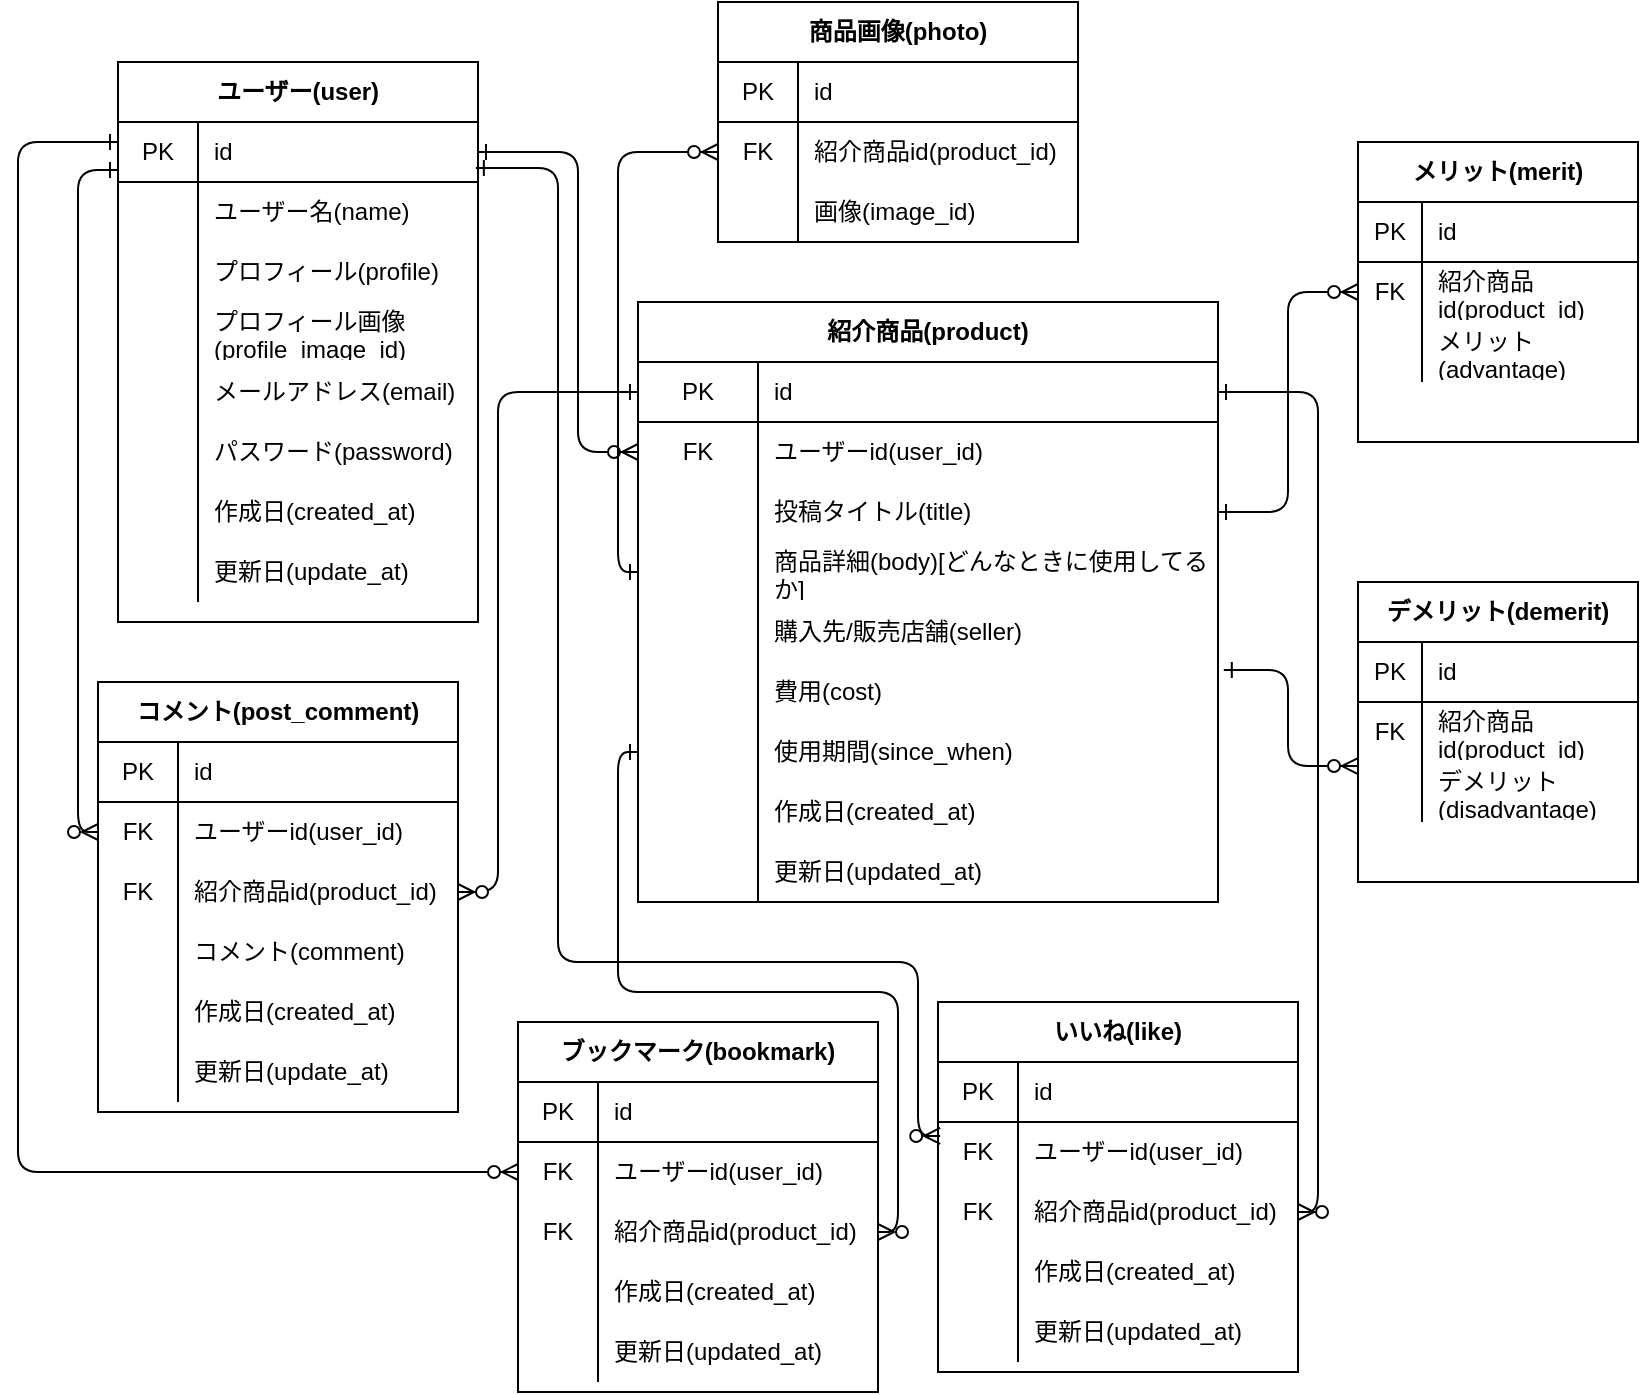 <mxfile version="14.4.7" type="github">
  <diagram id="09QouWB-hyUzTraOUoCt" name="ページ1">
    <mxGraphModel dx="1320" dy="769" grid="1" gridSize="10" guides="1" tooltips="1" connect="1" arrows="1" fold="1" page="1" pageScale="1" pageWidth="827" pageHeight="1169" math="0" shadow="0">
      <root>
        <mxCell id="0" />
        <mxCell id="1" parent="0" />
        <mxCell id="QCr_n_F1MeNNPdFUI7uE-1" value="ユーザー(user)" style="shape=table;html=1;whiteSpace=wrap;startSize=30;container=1;collapsible=0;childLayout=tableLayout;fixedRows=1;rowLines=0;fontStyle=1;align=center;" parent="1" vertex="1">
          <mxGeometry x="60" y="50" width="180" height="280" as="geometry" />
        </mxCell>
        <mxCell id="QCr_n_F1MeNNPdFUI7uE-2" value="" style="shape=partialRectangle;html=1;whiteSpace=wrap;collapsible=0;dropTarget=0;pointerEvents=0;fillColor=none;top=0;left=0;bottom=1;right=0;points=[[0,0.5],[1,0.5]];portConstraint=eastwest;" parent="QCr_n_F1MeNNPdFUI7uE-1" vertex="1">
          <mxGeometry y="30" width="180" height="30" as="geometry" />
        </mxCell>
        <mxCell id="QCr_n_F1MeNNPdFUI7uE-3" value="PK" style="shape=partialRectangle;html=1;whiteSpace=wrap;connectable=0;fillColor=none;top=0;left=0;bottom=0;right=0;overflow=hidden;" parent="QCr_n_F1MeNNPdFUI7uE-2" vertex="1">
          <mxGeometry width="40" height="30" as="geometry" />
        </mxCell>
        <mxCell id="QCr_n_F1MeNNPdFUI7uE-4" value="id" style="shape=partialRectangle;html=1;whiteSpace=wrap;connectable=0;fillColor=none;top=0;left=0;bottom=0;right=0;align=left;spacingLeft=6;overflow=hidden;" parent="QCr_n_F1MeNNPdFUI7uE-2" vertex="1">
          <mxGeometry x="40" width="140" height="30" as="geometry" />
        </mxCell>
        <mxCell id="QCr_n_F1MeNNPdFUI7uE-5" value="" style="shape=partialRectangle;html=1;whiteSpace=wrap;collapsible=0;dropTarget=0;pointerEvents=0;fillColor=none;top=0;left=0;bottom=0;right=0;points=[[0,0.5],[1,0.5]];portConstraint=eastwest;" parent="QCr_n_F1MeNNPdFUI7uE-1" vertex="1">
          <mxGeometry y="60" width="180" height="30" as="geometry" />
        </mxCell>
        <mxCell id="QCr_n_F1MeNNPdFUI7uE-6" value="" style="shape=partialRectangle;html=1;whiteSpace=wrap;connectable=0;fillColor=none;top=0;left=0;bottom=0;right=0;overflow=hidden;" parent="QCr_n_F1MeNNPdFUI7uE-5" vertex="1">
          <mxGeometry width="40" height="30" as="geometry" />
        </mxCell>
        <mxCell id="QCr_n_F1MeNNPdFUI7uE-7" value="ユーザー名(name)" style="shape=partialRectangle;html=1;whiteSpace=wrap;connectable=0;fillColor=none;top=0;left=0;bottom=0;right=0;align=left;spacingLeft=6;overflow=hidden;" parent="QCr_n_F1MeNNPdFUI7uE-5" vertex="1">
          <mxGeometry x="40" width="140" height="30" as="geometry" />
        </mxCell>
        <mxCell id="QCr_n_F1MeNNPdFUI7uE-8" value="" style="shape=partialRectangle;html=1;whiteSpace=wrap;collapsible=0;dropTarget=0;pointerEvents=0;fillColor=none;top=0;left=0;bottom=0;right=0;points=[[0,0.5],[1,0.5]];portConstraint=eastwest;" parent="QCr_n_F1MeNNPdFUI7uE-1" vertex="1">
          <mxGeometry y="90" width="180" height="30" as="geometry" />
        </mxCell>
        <mxCell id="QCr_n_F1MeNNPdFUI7uE-9" value="" style="shape=partialRectangle;html=1;whiteSpace=wrap;connectable=0;fillColor=none;top=0;left=0;bottom=0;right=0;overflow=hidden;" parent="QCr_n_F1MeNNPdFUI7uE-8" vertex="1">
          <mxGeometry width="40" height="30" as="geometry" />
        </mxCell>
        <mxCell id="QCr_n_F1MeNNPdFUI7uE-10" value="プロフィール(profile)" style="shape=partialRectangle;html=1;whiteSpace=wrap;connectable=0;fillColor=none;top=0;left=0;bottom=0;right=0;align=left;spacingLeft=6;overflow=hidden;" parent="QCr_n_F1MeNNPdFUI7uE-8" vertex="1">
          <mxGeometry x="40" width="140" height="30" as="geometry" />
        </mxCell>
        <mxCell id="QCr_n_F1MeNNPdFUI7uE-11" value="" style="shape=partialRectangle;html=1;whiteSpace=wrap;collapsible=0;dropTarget=0;pointerEvents=0;fillColor=none;top=0;left=0;bottom=0;right=0;points=[[0,0.5],[1,0.5]];portConstraint=eastwest;" parent="QCr_n_F1MeNNPdFUI7uE-1" vertex="1">
          <mxGeometry y="120" width="180" height="30" as="geometry" />
        </mxCell>
        <mxCell id="QCr_n_F1MeNNPdFUI7uE-12" value="" style="shape=partialRectangle;html=1;whiteSpace=wrap;connectable=0;fillColor=none;top=0;left=0;bottom=0;right=0;overflow=hidden;" parent="QCr_n_F1MeNNPdFUI7uE-11" vertex="1">
          <mxGeometry width="40" height="30" as="geometry" />
        </mxCell>
        <mxCell id="QCr_n_F1MeNNPdFUI7uE-13" value="プロフィール画像(profile_image_id)" style="shape=partialRectangle;html=1;whiteSpace=wrap;connectable=0;fillColor=none;top=0;left=0;bottom=0;right=0;align=left;spacingLeft=6;overflow=hidden;" parent="QCr_n_F1MeNNPdFUI7uE-11" vertex="1">
          <mxGeometry x="40" width="140" height="30" as="geometry" />
        </mxCell>
        <mxCell id="QCr_n_F1MeNNPdFUI7uE-14" value="" style="shape=partialRectangle;html=1;whiteSpace=wrap;collapsible=0;dropTarget=0;pointerEvents=0;fillColor=none;top=0;left=0;bottom=0;right=0;points=[[0,0.5],[1,0.5]];portConstraint=eastwest;" parent="QCr_n_F1MeNNPdFUI7uE-1" vertex="1">
          <mxGeometry y="150" width="180" height="30" as="geometry" />
        </mxCell>
        <mxCell id="QCr_n_F1MeNNPdFUI7uE-15" value="" style="shape=partialRectangle;html=1;whiteSpace=wrap;connectable=0;fillColor=none;top=0;left=0;bottom=0;right=0;overflow=hidden;" parent="QCr_n_F1MeNNPdFUI7uE-14" vertex="1">
          <mxGeometry width="40" height="30" as="geometry" />
        </mxCell>
        <mxCell id="QCr_n_F1MeNNPdFUI7uE-16" value="メールアドレス(email)" style="shape=partialRectangle;html=1;whiteSpace=wrap;connectable=0;fillColor=none;top=0;left=0;bottom=0;right=0;align=left;spacingLeft=6;overflow=hidden;" parent="QCr_n_F1MeNNPdFUI7uE-14" vertex="1">
          <mxGeometry x="40" width="140" height="30" as="geometry" />
        </mxCell>
        <mxCell id="QCr_n_F1MeNNPdFUI7uE-17" value="" style="shape=partialRectangle;html=1;whiteSpace=wrap;collapsible=0;dropTarget=0;pointerEvents=0;fillColor=none;top=0;left=0;bottom=0;right=0;points=[[0,0.5],[1,0.5]];portConstraint=eastwest;" parent="QCr_n_F1MeNNPdFUI7uE-1" vertex="1">
          <mxGeometry y="180" width="180" height="30" as="geometry" />
        </mxCell>
        <mxCell id="QCr_n_F1MeNNPdFUI7uE-18" value="" style="shape=partialRectangle;html=1;whiteSpace=wrap;connectable=0;fillColor=none;top=0;left=0;bottom=0;right=0;overflow=hidden;" parent="QCr_n_F1MeNNPdFUI7uE-17" vertex="1">
          <mxGeometry width="40" height="30" as="geometry" />
        </mxCell>
        <mxCell id="QCr_n_F1MeNNPdFUI7uE-19" value="パスワード(password)" style="shape=partialRectangle;html=1;whiteSpace=wrap;connectable=0;fillColor=none;top=0;left=0;bottom=0;right=0;align=left;spacingLeft=6;overflow=hidden;" parent="QCr_n_F1MeNNPdFUI7uE-17" vertex="1">
          <mxGeometry x="40" width="140" height="30" as="geometry" />
        </mxCell>
        <mxCell id="QCr_n_F1MeNNPdFUI7uE-20" value="" style="shape=partialRectangle;html=1;whiteSpace=wrap;collapsible=0;dropTarget=0;pointerEvents=0;fillColor=none;top=0;left=0;bottom=0;right=0;points=[[0,0.5],[1,0.5]];portConstraint=eastwest;" parent="QCr_n_F1MeNNPdFUI7uE-1" vertex="1">
          <mxGeometry y="210" width="180" height="30" as="geometry" />
        </mxCell>
        <mxCell id="QCr_n_F1MeNNPdFUI7uE-21" value="" style="shape=partialRectangle;html=1;whiteSpace=wrap;connectable=0;fillColor=none;top=0;left=0;bottom=0;right=0;overflow=hidden;" parent="QCr_n_F1MeNNPdFUI7uE-20" vertex="1">
          <mxGeometry width="40" height="30" as="geometry" />
        </mxCell>
        <mxCell id="QCr_n_F1MeNNPdFUI7uE-22" value="作成日(created_at)" style="shape=partialRectangle;html=1;whiteSpace=wrap;connectable=0;fillColor=none;top=0;left=0;bottom=0;right=0;align=left;spacingLeft=6;overflow=hidden;" parent="QCr_n_F1MeNNPdFUI7uE-20" vertex="1">
          <mxGeometry x="40" width="140" height="30" as="geometry" />
        </mxCell>
        <mxCell id="QCr_n_F1MeNNPdFUI7uE-23" value="" style="shape=partialRectangle;html=1;whiteSpace=wrap;collapsible=0;dropTarget=0;pointerEvents=0;fillColor=none;top=0;left=0;bottom=0;right=0;points=[[0,0.5],[1,0.5]];portConstraint=eastwest;" parent="QCr_n_F1MeNNPdFUI7uE-1" vertex="1">
          <mxGeometry y="240" width="180" height="30" as="geometry" />
        </mxCell>
        <mxCell id="QCr_n_F1MeNNPdFUI7uE-24" value="" style="shape=partialRectangle;html=1;whiteSpace=wrap;connectable=0;fillColor=none;top=0;left=0;bottom=0;right=0;overflow=hidden;" parent="QCr_n_F1MeNNPdFUI7uE-23" vertex="1">
          <mxGeometry width="40" height="30" as="geometry" />
        </mxCell>
        <mxCell id="QCr_n_F1MeNNPdFUI7uE-25" value="更新日(update_at)" style="shape=partialRectangle;html=1;whiteSpace=wrap;connectable=0;fillColor=none;top=0;left=0;bottom=0;right=0;align=left;spacingLeft=6;overflow=hidden;" parent="QCr_n_F1MeNNPdFUI7uE-23" vertex="1">
          <mxGeometry x="40" width="140" height="30" as="geometry" />
        </mxCell>
        <mxCell id="QCr_n_F1MeNNPdFUI7uE-26" value="紹介商品(product)" style="shape=table;html=1;whiteSpace=wrap;startSize=30;container=1;collapsible=0;childLayout=tableLayout;fixedRows=1;rowLines=0;fontStyle=1;align=center;" parent="1" vertex="1">
          <mxGeometry x="320" y="170" width="290" height="300" as="geometry" />
        </mxCell>
        <mxCell id="QCr_n_F1MeNNPdFUI7uE-27" value="" style="shape=partialRectangle;html=1;whiteSpace=wrap;collapsible=0;dropTarget=0;pointerEvents=0;fillColor=none;top=0;left=0;bottom=1;right=0;points=[[0,0.5],[1,0.5]];portConstraint=eastwest;" parent="QCr_n_F1MeNNPdFUI7uE-26" vertex="1">
          <mxGeometry y="30" width="290" height="30" as="geometry" />
        </mxCell>
        <mxCell id="QCr_n_F1MeNNPdFUI7uE-28" value="PK" style="shape=partialRectangle;html=1;whiteSpace=wrap;connectable=0;fillColor=none;top=0;left=0;bottom=0;right=0;overflow=hidden;" parent="QCr_n_F1MeNNPdFUI7uE-27" vertex="1">
          <mxGeometry width="60" height="30" as="geometry" />
        </mxCell>
        <mxCell id="QCr_n_F1MeNNPdFUI7uE-29" value="id" style="shape=partialRectangle;html=1;whiteSpace=wrap;connectable=0;fillColor=none;top=0;left=0;bottom=0;right=0;align=left;spacingLeft=6;overflow=hidden;" parent="QCr_n_F1MeNNPdFUI7uE-27" vertex="1">
          <mxGeometry x="60" width="230" height="30" as="geometry" />
        </mxCell>
        <mxCell id="QCr_n_F1MeNNPdFUI7uE-30" value="" style="shape=partialRectangle;html=1;whiteSpace=wrap;collapsible=0;dropTarget=0;pointerEvents=0;fillColor=none;top=0;left=0;bottom=0;right=0;points=[[0,0.5],[1,0.5]];portConstraint=eastwest;" parent="QCr_n_F1MeNNPdFUI7uE-26" vertex="1">
          <mxGeometry y="60" width="290" height="30" as="geometry" />
        </mxCell>
        <mxCell id="QCr_n_F1MeNNPdFUI7uE-31" value="FK" style="shape=partialRectangle;html=1;whiteSpace=wrap;connectable=0;fillColor=none;top=0;left=0;bottom=0;right=0;overflow=hidden;" parent="QCr_n_F1MeNNPdFUI7uE-30" vertex="1">
          <mxGeometry width="60" height="30" as="geometry" />
        </mxCell>
        <mxCell id="QCr_n_F1MeNNPdFUI7uE-32" value="ユーザーid(user_id)" style="shape=partialRectangle;html=1;whiteSpace=wrap;connectable=0;fillColor=none;top=0;left=0;bottom=0;right=0;align=left;spacingLeft=6;overflow=hidden;" parent="QCr_n_F1MeNNPdFUI7uE-30" vertex="1">
          <mxGeometry x="60" width="230" height="30" as="geometry" />
        </mxCell>
        <mxCell id="QCr_n_F1MeNNPdFUI7uE-33" value="" style="shape=partialRectangle;html=1;whiteSpace=wrap;collapsible=0;dropTarget=0;pointerEvents=0;fillColor=none;top=0;left=0;bottom=0;right=0;points=[[0,0.5],[1,0.5]];portConstraint=eastwest;" parent="QCr_n_F1MeNNPdFUI7uE-26" vertex="1">
          <mxGeometry y="90" width="290" height="30" as="geometry" />
        </mxCell>
        <mxCell id="QCr_n_F1MeNNPdFUI7uE-34" value="" style="shape=partialRectangle;html=1;whiteSpace=wrap;connectable=0;fillColor=none;top=0;left=0;bottom=0;right=0;overflow=hidden;" parent="QCr_n_F1MeNNPdFUI7uE-33" vertex="1">
          <mxGeometry width="60" height="30" as="geometry" />
        </mxCell>
        <mxCell id="QCr_n_F1MeNNPdFUI7uE-35" value="投稿タイトル(title)" style="shape=partialRectangle;html=1;whiteSpace=wrap;connectable=0;fillColor=none;top=0;left=0;bottom=0;right=0;align=left;spacingLeft=6;overflow=hidden;" parent="QCr_n_F1MeNNPdFUI7uE-33" vertex="1">
          <mxGeometry x="60" width="230" height="30" as="geometry" />
        </mxCell>
        <mxCell id="WRxbwddOlp3LrJz19U5D-11" value="" style="shape=partialRectangle;html=1;whiteSpace=wrap;collapsible=0;dropTarget=0;pointerEvents=0;fillColor=none;top=0;left=0;bottom=0;right=0;points=[[0,0.5],[1,0.5]];portConstraint=eastwest;" parent="QCr_n_F1MeNNPdFUI7uE-26" vertex="1">
          <mxGeometry y="120" width="290" height="30" as="geometry" />
        </mxCell>
        <mxCell id="WRxbwddOlp3LrJz19U5D-12" value="" style="shape=partialRectangle;html=1;whiteSpace=wrap;connectable=0;fillColor=none;top=0;left=0;bottom=0;right=0;overflow=hidden;" parent="WRxbwddOlp3LrJz19U5D-11" vertex="1">
          <mxGeometry width="60" height="30" as="geometry" />
        </mxCell>
        <mxCell id="WRxbwddOlp3LrJz19U5D-13" value="商品詳細(body)[どんなときに使用してるか]" style="shape=partialRectangle;html=1;whiteSpace=wrap;connectable=0;fillColor=none;top=0;left=0;bottom=0;right=0;align=left;spacingLeft=6;overflow=hidden;" parent="WRxbwddOlp3LrJz19U5D-11" vertex="1">
          <mxGeometry x="60" width="230" height="30" as="geometry" />
        </mxCell>
        <mxCell id="WRxbwddOlp3LrJz19U5D-44" value="" style="shape=partialRectangle;html=1;whiteSpace=wrap;collapsible=0;dropTarget=0;pointerEvents=0;fillColor=none;top=0;left=0;bottom=0;right=0;points=[[0,0.5],[1,0.5]];portConstraint=eastwest;" parent="QCr_n_F1MeNNPdFUI7uE-26" vertex="1">
          <mxGeometry y="150" width="290" height="30" as="geometry" />
        </mxCell>
        <mxCell id="WRxbwddOlp3LrJz19U5D-45" value="" style="shape=partialRectangle;html=1;whiteSpace=wrap;connectable=0;fillColor=none;top=0;left=0;bottom=0;right=0;overflow=hidden;" parent="WRxbwddOlp3LrJz19U5D-44" vertex="1">
          <mxGeometry width="60" height="30" as="geometry" />
        </mxCell>
        <mxCell id="WRxbwddOlp3LrJz19U5D-46" value="購入先/販売店舗(seller)" style="shape=partialRectangle;html=1;whiteSpace=wrap;connectable=0;fillColor=none;top=0;left=0;bottom=0;right=0;align=left;spacingLeft=6;overflow=hidden;" parent="WRxbwddOlp3LrJz19U5D-44" vertex="1">
          <mxGeometry x="60" width="230" height="30" as="geometry" />
        </mxCell>
        <mxCell id="QCr_n_F1MeNNPdFUI7uE-39" value="" style="shape=partialRectangle;html=1;whiteSpace=wrap;collapsible=0;dropTarget=0;pointerEvents=0;fillColor=none;top=0;left=0;bottom=0;right=0;points=[[0,0.5],[1,0.5]];portConstraint=eastwest;" parent="QCr_n_F1MeNNPdFUI7uE-26" vertex="1">
          <mxGeometry y="180" width="290" height="30" as="geometry" />
        </mxCell>
        <mxCell id="QCr_n_F1MeNNPdFUI7uE-40" value="" style="shape=partialRectangle;html=1;whiteSpace=wrap;connectable=0;fillColor=none;top=0;left=0;bottom=0;right=0;overflow=hidden;" parent="QCr_n_F1MeNNPdFUI7uE-39" vertex="1">
          <mxGeometry width="60" height="30" as="geometry" />
        </mxCell>
        <mxCell id="QCr_n_F1MeNNPdFUI7uE-41" value="費用(cost)" style="shape=partialRectangle;html=1;whiteSpace=wrap;connectable=0;fillColor=none;top=0;left=0;bottom=0;right=0;align=left;spacingLeft=6;overflow=hidden;" parent="QCr_n_F1MeNNPdFUI7uE-39" vertex="1">
          <mxGeometry x="60" width="230" height="30" as="geometry" />
        </mxCell>
        <mxCell id="WRxbwddOlp3LrJz19U5D-47" value="" style="shape=partialRectangle;html=1;whiteSpace=wrap;collapsible=0;dropTarget=0;pointerEvents=0;fillColor=none;top=0;left=0;bottom=0;right=0;points=[[0,0.5],[1,0.5]];portConstraint=eastwest;" parent="QCr_n_F1MeNNPdFUI7uE-26" vertex="1">
          <mxGeometry y="210" width="290" height="30" as="geometry" />
        </mxCell>
        <mxCell id="WRxbwddOlp3LrJz19U5D-48" value="" style="shape=partialRectangle;html=1;whiteSpace=wrap;connectable=0;fillColor=none;top=0;left=0;bottom=0;right=0;overflow=hidden;" parent="WRxbwddOlp3LrJz19U5D-47" vertex="1">
          <mxGeometry width="60" height="30" as="geometry" />
        </mxCell>
        <mxCell id="WRxbwddOlp3LrJz19U5D-49" value="使用期間(since_when)" style="shape=partialRectangle;html=1;whiteSpace=wrap;connectable=0;fillColor=none;top=0;left=0;bottom=0;right=0;align=left;spacingLeft=6;overflow=hidden;" parent="WRxbwddOlp3LrJz19U5D-47" vertex="1">
          <mxGeometry x="60" width="230" height="30" as="geometry" />
        </mxCell>
        <mxCell id="QCr_n_F1MeNNPdFUI7uE-42" value="" style="shape=partialRectangle;html=1;whiteSpace=wrap;collapsible=0;dropTarget=0;pointerEvents=0;fillColor=none;top=0;left=0;bottom=0;right=0;points=[[0,0.5],[1,0.5]];portConstraint=eastwest;" parent="QCr_n_F1MeNNPdFUI7uE-26" vertex="1">
          <mxGeometry y="240" width="290" height="30" as="geometry" />
        </mxCell>
        <mxCell id="QCr_n_F1MeNNPdFUI7uE-43" value="" style="shape=partialRectangle;html=1;whiteSpace=wrap;connectable=0;fillColor=none;top=0;left=0;bottom=0;right=0;overflow=hidden;" parent="QCr_n_F1MeNNPdFUI7uE-42" vertex="1">
          <mxGeometry width="60" height="30" as="geometry" />
        </mxCell>
        <mxCell id="QCr_n_F1MeNNPdFUI7uE-44" value="作成日(created_at)" style="shape=partialRectangle;html=1;whiteSpace=wrap;connectable=0;fillColor=none;top=0;left=0;bottom=0;right=0;align=left;spacingLeft=6;overflow=hidden;" parent="QCr_n_F1MeNNPdFUI7uE-42" vertex="1">
          <mxGeometry x="60" width="230" height="30" as="geometry" />
        </mxCell>
        <mxCell id="QCr_n_F1MeNNPdFUI7uE-45" value="" style="shape=partialRectangle;html=1;whiteSpace=wrap;collapsible=0;dropTarget=0;pointerEvents=0;fillColor=none;top=0;left=0;bottom=0;right=0;points=[[0,0.5],[1,0.5]];portConstraint=eastwest;" parent="QCr_n_F1MeNNPdFUI7uE-26" vertex="1">
          <mxGeometry y="270" width="290" height="30" as="geometry" />
        </mxCell>
        <mxCell id="QCr_n_F1MeNNPdFUI7uE-46" value="" style="shape=partialRectangle;html=1;whiteSpace=wrap;connectable=0;fillColor=none;top=0;left=0;bottom=0;right=0;overflow=hidden;" parent="QCr_n_F1MeNNPdFUI7uE-45" vertex="1">
          <mxGeometry width="60" height="30" as="geometry" />
        </mxCell>
        <mxCell id="QCr_n_F1MeNNPdFUI7uE-47" value="更新日(updated_at)" style="shape=partialRectangle;html=1;whiteSpace=wrap;connectable=0;fillColor=none;top=0;left=0;bottom=0;right=0;align=left;spacingLeft=6;overflow=hidden;" parent="QCr_n_F1MeNNPdFUI7uE-45" vertex="1">
          <mxGeometry x="60" width="230" height="30" as="geometry" />
        </mxCell>
        <mxCell id="QCr_n_F1MeNNPdFUI7uE-48" value="" style="endArrow=ERzeroToMany;html=1;exitX=1;exitY=0.5;exitDx=0;exitDy=0;edgeStyle=orthogonalEdgeStyle;startArrow=ERone;startFill=0;endFill=1;" parent="1" source="QCr_n_F1MeNNPdFUI7uE-2" target="QCr_n_F1MeNNPdFUI7uE-30" edge="1">
          <mxGeometry width="50" height="50" relative="1" as="geometry">
            <mxPoint x="390" y="300" as="sourcePoint" />
            <mxPoint x="416" y="185" as="targetPoint" />
            <Array as="points">
              <mxPoint x="290" y="95" />
              <mxPoint x="290" y="245" />
            </Array>
          </mxGeometry>
        </mxCell>
        <mxCell id="WRxbwddOlp3LrJz19U5D-1" value="コメント(post_comment)" style="shape=table;html=1;whiteSpace=wrap;startSize=30;container=1;collapsible=0;childLayout=tableLayout;fixedRows=1;rowLines=0;fontStyle=1;align=center;" parent="1" vertex="1">
          <mxGeometry x="50" y="360" width="180" height="215" as="geometry" />
        </mxCell>
        <mxCell id="WRxbwddOlp3LrJz19U5D-2" value="" style="shape=partialRectangle;html=1;whiteSpace=wrap;collapsible=0;dropTarget=0;pointerEvents=0;fillColor=none;top=0;left=0;bottom=1;right=0;points=[[0,0.5],[1,0.5]];portConstraint=eastwest;" parent="WRxbwddOlp3LrJz19U5D-1" vertex="1">
          <mxGeometry y="30" width="180" height="30" as="geometry" />
        </mxCell>
        <mxCell id="WRxbwddOlp3LrJz19U5D-3" value="PK" style="shape=partialRectangle;html=1;whiteSpace=wrap;connectable=0;fillColor=none;top=0;left=0;bottom=0;right=0;overflow=hidden;" parent="WRxbwddOlp3LrJz19U5D-2" vertex="1">
          <mxGeometry width="40" height="30" as="geometry" />
        </mxCell>
        <mxCell id="WRxbwddOlp3LrJz19U5D-4" value="id" style="shape=partialRectangle;html=1;whiteSpace=wrap;connectable=0;fillColor=none;top=0;left=0;bottom=0;right=0;align=left;spacingLeft=6;overflow=hidden;" parent="WRxbwddOlp3LrJz19U5D-2" vertex="1">
          <mxGeometry x="40" width="140" height="30" as="geometry" />
        </mxCell>
        <mxCell id="WRxbwddOlp3LrJz19U5D-5" value="" style="shape=partialRectangle;html=1;whiteSpace=wrap;collapsible=0;dropTarget=0;pointerEvents=0;fillColor=none;top=0;left=0;bottom=0;right=0;points=[[0,0.5],[1,0.5]];portConstraint=eastwest;" parent="WRxbwddOlp3LrJz19U5D-1" vertex="1">
          <mxGeometry y="60" width="180" height="30" as="geometry" />
        </mxCell>
        <mxCell id="WRxbwddOlp3LrJz19U5D-6" value="FK" style="shape=partialRectangle;html=1;whiteSpace=wrap;connectable=0;fillColor=none;top=0;left=0;bottom=0;right=0;overflow=hidden;" parent="WRxbwddOlp3LrJz19U5D-5" vertex="1">
          <mxGeometry width="40" height="30" as="geometry" />
        </mxCell>
        <mxCell id="WRxbwddOlp3LrJz19U5D-7" value="ユーザーid(user_id)" style="shape=partialRectangle;html=1;whiteSpace=wrap;connectable=0;fillColor=none;top=0;left=0;bottom=0;right=0;align=left;spacingLeft=6;overflow=hidden;" parent="WRxbwddOlp3LrJz19U5D-5" vertex="1">
          <mxGeometry x="40" width="140" height="30" as="geometry" />
        </mxCell>
        <mxCell id="WRxbwddOlp3LrJz19U5D-8" value="" style="shape=partialRectangle;html=1;whiteSpace=wrap;collapsible=0;dropTarget=0;pointerEvents=0;fillColor=none;top=0;left=0;bottom=0;right=0;points=[[0,0.5],[1,0.5]];portConstraint=eastwest;" parent="WRxbwddOlp3LrJz19U5D-1" vertex="1">
          <mxGeometry y="90" width="180" height="30" as="geometry" />
        </mxCell>
        <mxCell id="WRxbwddOlp3LrJz19U5D-9" value="FK" style="shape=partialRectangle;html=1;whiteSpace=wrap;connectable=0;fillColor=none;top=0;left=0;bottom=0;right=0;overflow=hidden;" parent="WRxbwddOlp3LrJz19U5D-8" vertex="1">
          <mxGeometry width="40" height="30" as="geometry" />
        </mxCell>
        <mxCell id="WRxbwddOlp3LrJz19U5D-10" value="紹介商品id(product_id)" style="shape=partialRectangle;html=1;whiteSpace=wrap;connectable=0;fillColor=none;top=0;left=0;bottom=0;right=0;align=left;spacingLeft=6;overflow=hidden;" parent="WRxbwddOlp3LrJz19U5D-8" vertex="1">
          <mxGeometry x="40" width="140" height="30" as="geometry" />
        </mxCell>
        <mxCell id="WRxbwddOlp3LrJz19U5D-14" value="" style="shape=partialRectangle;html=1;whiteSpace=wrap;collapsible=0;dropTarget=0;pointerEvents=0;fillColor=none;top=0;left=0;bottom=0;right=0;points=[[0,0.5],[1,0.5]];portConstraint=eastwest;" parent="WRxbwddOlp3LrJz19U5D-1" vertex="1">
          <mxGeometry y="120" width="180" height="30" as="geometry" />
        </mxCell>
        <mxCell id="WRxbwddOlp3LrJz19U5D-15" value="" style="shape=partialRectangle;html=1;whiteSpace=wrap;connectable=0;fillColor=none;top=0;left=0;bottom=0;right=0;overflow=hidden;" parent="WRxbwddOlp3LrJz19U5D-14" vertex="1">
          <mxGeometry width="40" height="30" as="geometry" />
        </mxCell>
        <mxCell id="WRxbwddOlp3LrJz19U5D-16" value="コメント(comment)" style="shape=partialRectangle;html=1;whiteSpace=wrap;connectable=0;fillColor=none;top=0;left=0;bottom=0;right=0;align=left;spacingLeft=6;overflow=hidden;" parent="WRxbwddOlp3LrJz19U5D-14" vertex="1">
          <mxGeometry x="40" width="140" height="30" as="geometry" />
        </mxCell>
        <mxCell id="WRxbwddOlp3LrJz19U5D-17" value="" style="shape=partialRectangle;html=1;whiteSpace=wrap;collapsible=0;dropTarget=0;pointerEvents=0;fillColor=none;top=0;left=0;bottom=0;right=0;points=[[0,0.5],[1,0.5]];portConstraint=eastwest;" parent="WRxbwddOlp3LrJz19U5D-1" vertex="1">
          <mxGeometry y="150" width="180" height="30" as="geometry" />
        </mxCell>
        <mxCell id="WRxbwddOlp3LrJz19U5D-18" value="" style="shape=partialRectangle;html=1;whiteSpace=wrap;connectable=0;fillColor=none;top=0;left=0;bottom=0;right=0;overflow=hidden;" parent="WRxbwddOlp3LrJz19U5D-17" vertex="1">
          <mxGeometry width="40" height="30" as="geometry" />
        </mxCell>
        <mxCell id="WRxbwddOlp3LrJz19U5D-19" value="作成日(created_at)" style="shape=partialRectangle;html=1;whiteSpace=wrap;connectable=0;fillColor=none;top=0;left=0;bottom=0;right=0;align=left;spacingLeft=6;overflow=hidden;" parent="WRxbwddOlp3LrJz19U5D-17" vertex="1">
          <mxGeometry x="40" width="140" height="30" as="geometry" />
        </mxCell>
        <mxCell id="WRxbwddOlp3LrJz19U5D-20" value="" style="shape=partialRectangle;html=1;whiteSpace=wrap;collapsible=0;dropTarget=0;pointerEvents=0;fillColor=none;top=0;left=0;bottom=0;right=0;points=[[0,0.5],[1,0.5]];portConstraint=eastwest;" parent="WRxbwddOlp3LrJz19U5D-1" vertex="1">
          <mxGeometry y="180" width="180" height="30" as="geometry" />
        </mxCell>
        <mxCell id="WRxbwddOlp3LrJz19U5D-21" value="" style="shape=partialRectangle;html=1;whiteSpace=wrap;connectable=0;fillColor=none;top=0;left=0;bottom=0;right=0;overflow=hidden;" parent="WRxbwddOlp3LrJz19U5D-20" vertex="1">
          <mxGeometry width="40" height="30" as="geometry" />
        </mxCell>
        <mxCell id="WRxbwddOlp3LrJz19U5D-22" value="更新日(update_at)" style="shape=partialRectangle;html=1;whiteSpace=wrap;connectable=0;fillColor=none;top=0;left=0;bottom=0;right=0;align=left;spacingLeft=6;overflow=hidden;" parent="WRxbwddOlp3LrJz19U5D-20" vertex="1">
          <mxGeometry x="40" width="140" height="30" as="geometry" />
        </mxCell>
        <mxCell id="WRxbwddOlp3LrJz19U5D-23" value="" style="endArrow=ERzeroToMany;html=1;entryX=0;entryY=0.5;entryDx=0;entryDy=0;edgeStyle=orthogonalEdgeStyle;startArrow=ERone;startFill=0;endFill=1;exitX=0;exitY=0.8;exitDx=0;exitDy=0;exitPerimeter=0;" parent="1" source="QCr_n_F1MeNNPdFUI7uE-2" target="WRxbwddOlp3LrJz19U5D-5" edge="1">
          <mxGeometry width="50" height="50" relative="1" as="geometry">
            <mxPoint x="240" y="133" as="sourcePoint" />
            <mxPoint x="440" y="280" as="targetPoint" />
          </mxGeometry>
        </mxCell>
        <mxCell id="WRxbwddOlp3LrJz19U5D-24" value="" style="endArrow=ERzeroToMany;html=1;exitX=0;exitY=0.5;exitDx=0;exitDy=0;entryX=1;entryY=0.5;entryDx=0;entryDy=0;edgeStyle=orthogonalEdgeStyle;startArrow=ERone;startFill=0;endFill=1;" parent="1" source="QCr_n_F1MeNNPdFUI7uE-27" target="WRxbwddOlp3LrJz19U5D-8" edge="1">
          <mxGeometry width="50" height="50" relative="1" as="geometry">
            <mxPoint x="390" y="260" as="sourcePoint" />
            <mxPoint x="440" y="210" as="targetPoint" />
            <Array as="points">
              <mxPoint x="250" y="215" />
              <mxPoint x="250" y="465" />
            </Array>
          </mxGeometry>
        </mxCell>
        <mxCell id="WRxbwddOlp3LrJz19U5D-25" value="いいね(like)" style="shape=table;html=1;whiteSpace=wrap;startSize=30;container=1;collapsible=0;childLayout=tableLayout;fixedRows=1;rowLines=0;fontStyle=1;align=center;" parent="1" vertex="1">
          <mxGeometry x="470" y="520" width="180" height="185" as="geometry" />
        </mxCell>
        <mxCell id="WRxbwddOlp3LrJz19U5D-26" value="" style="shape=partialRectangle;html=1;whiteSpace=wrap;collapsible=0;dropTarget=0;pointerEvents=0;fillColor=none;top=0;left=0;bottom=1;right=0;points=[[0,0.5],[1,0.5]];portConstraint=eastwest;" parent="WRxbwddOlp3LrJz19U5D-25" vertex="1">
          <mxGeometry y="30" width="180" height="30" as="geometry" />
        </mxCell>
        <mxCell id="WRxbwddOlp3LrJz19U5D-27" value="PK" style="shape=partialRectangle;html=1;whiteSpace=wrap;connectable=0;fillColor=none;top=0;left=0;bottom=0;right=0;overflow=hidden;" parent="WRxbwddOlp3LrJz19U5D-26" vertex="1">
          <mxGeometry width="40" height="30" as="geometry" />
        </mxCell>
        <mxCell id="WRxbwddOlp3LrJz19U5D-28" value="id" style="shape=partialRectangle;html=1;whiteSpace=wrap;connectable=0;fillColor=none;top=0;left=0;bottom=0;right=0;align=left;spacingLeft=6;overflow=hidden;" parent="WRxbwddOlp3LrJz19U5D-26" vertex="1">
          <mxGeometry x="40" width="140" height="30" as="geometry" />
        </mxCell>
        <mxCell id="WRxbwddOlp3LrJz19U5D-29" value="" style="shape=partialRectangle;html=1;whiteSpace=wrap;collapsible=0;dropTarget=0;pointerEvents=0;fillColor=none;top=0;left=0;bottom=0;right=0;points=[[0,0.5],[1,0.5]];portConstraint=eastwest;" parent="WRxbwddOlp3LrJz19U5D-25" vertex="1">
          <mxGeometry y="60" width="180" height="30" as="geometry" />
        </mxCell>
        <mxCell id="WRxbwddOlp3LrJz19U5D-30" value="FK" style="shape=partialRectangle;html=1;whiteSpace=wrap;connectable=0;fillColor=none;top=0;left=0;bottom=0;right=0;overflow=hidden;" parent="WRxbwddOlp3LrJz19U5D-29" vertex="1">
          <mxGeometry width="40" height="30" as="geometry" />
        </mxCell>
        <mxCell id="WRxbwddOlp3LrJz19U5D-31" value="ユーザーid(user_id)" style="shape=partialRectangle;html=1;whiteSpace=wrap;connectable=0;fillColor=none;top=0;left=0;bottom=0;right=0;align=left;spacingLeft=6;overflow=hidden;" parent="WRxbwddOlp3LrJz19U5D-29" vertex="1">
          <mxGeometry x="40" width="140" height="30" as="geometry" />
        </mxCell>
        <mxCell id="WRxbwddOlp3LrJz19U5D-32" value="" style="shape=partialRectangle;html=1;whiteSpace=wrap;collapsible=0;dropTarget=0;pointerEvents=0;fillColor=none;top=0;left=0;bottom=0;right=0;points=[[0,0.5],[1,0.5]];portConstraint=eastwest;" parent="WRxbwddOlp3LrJz19U5D-25" vertex="1">
          <mxGeometry y="90" width="180" height="30" as="geometry" />
        </mxCell>
        <mxCell id="WRxbwddOlp3LrJz19U5D-33" value="FK" style="shape=partialRectangle;html=1;whiteSpace=wrap;connectable=0;fillColor=none;top=0;left=0;bottom=0;right=0;overflow=hidden;" parent="WRxbwddOlp3LrJz19U5D-32" vertex="1">
          <mxGeometry width="40" height="30" as="geometry" />
        </mxCell>
        <mxCell id="WRxbwddOlp3LrJz19U5D-34" value="紹介商品id(product_id)" style="shape=partialRectangle;html=1;whiteSpace=wrap;connectable=0;fillColor=none;top=0;left=0;bottom=0;right=0;align=left;spacingLeft=6;overflow=hidden;" parent="WRxbwddOlp3LrJz19U5D-32" vertex="1">
          <mxGeometry x="40" width="140" height="30" as="geometry" />
        </mxCell>
        <mxCell id="WRxbwddOlp3LrJz19U5D-35" value="" style="shape=partialRectangle;html=1;whiteSpace=wrap;collapsible=0;dropTarget=0;pointerEvents=0;fillColor=none;top=0;left=0;bottom=0;right=0;points=[[0,0.5],[1,0.5]];portConstraint=eastwest;" parent="WRxbwddOlp3LrJz19U5D-25" vertex="1">
          <mxGeometry y="120" width="180" height="30" as="geometry" />
        </mxCell>
        <mxCell id="WRxbwddOlp3LrJz19U5D-36" value="" style="shape=partialRectangle;html=1;whiteSpace=wrap;connectable=0;fillColor=none;top=0;left=0;bottom=0;right=0;overflow=hidden;" parent="WRxbwddOlp3LrJz19U5D-35" vertex="1">
          <mxGeometry width="40" height="30" as="geometry" />
        </mxCell>
        <mxCell id="WRxbwddOlp3LrJz19U5D-37" value="作成日(created_at)" style="shape=partialRectangle;html=1;whiteSpace=wrap;connectable=0;fillColor=none;top=0;left=0;bottom=0;right=0;align=left;spacingLeft=6;overflow=hidden;" parent="WRxbwddOlp3LrJz19U5D-35" vertex="1">
          <mxGeometry x="40" width="140" height="30" as="geometry" />
        </mxCell>
        <mxCell id="WRxbwddOlp3LrJz19U5D-38" value="" style="shape=partialRectangle;html=1;whiteSpace=wrap;collapsible=0;dropTarget=0;pointerEvents=0;fillColor=none;top=0;left=0;bottom=0;right=0;points=[[0,0.5],[1,0.5]];portConstraint=eastwest;" parent="WRxbwddOlp3LrJz19U5D-25" vertex="1">
          <mxGeometry y="150" width="180" height="30" as="geometry" />
        </mxCell>
        <mxCell id="WRxbwddOlp3LrJz19U5D-39" value="" style="shape=partialRectangle;html=1;whiteSpace=wrap;connectable=0;fillColor=none;top=0;left=0;bottom=0;right=0;overflow=hidden;" parent="WRxbwddOlp3LrJz19U5D-38" vertex="1">
          <mxGeometry width="40" height="30" as="geometry" />
        </mxCell>
        <mxCell id="WRxbwddOlp3LrJz19U5D-40" value="更新日(updated_at)" style="shape=partialRectangle;html=1;whiteSpace=wrap;connectable=0;fillColor=none;top=0;left=0;bottom=0;right=0;align=left;spacingLeft=6;overflow=hidden;" parent="WRxbwddOlp3LrJz19U5D-38" vertex="1">
          <mxGeometry x="40" width="140" height="30" as="geometry" />
        </mxCell>
        <mxCell id="WRxbwddOlp3LrJz19U5D-42" value="" style="endArrow=ERzeroToMany;html=1;exitX=0.994;exitY=0.767;exitDx=0;exitDy=0;exitPerimeter=0;edgeStyle=orthogonalEdgeStyle;startArrow=ERone;startFill=0;endFill=1;entryX=0.006;entryY=0.233;entryDx=0;entryDy=0;entryPerimeter=0;" parent="1" source="QCr_n_F1MeNNPdFUI7uE-2" target="WRxbwddOlp3LrJz19U5D-29" edge="1">
          <mxGeometry width="50" height="50" relative="1" as="geometry">
            <mxPoint x="390" y="390" as="sourcePoint" />
            <mxPoint x="620" y="567" as="targetPoint" />
            <Array as="points">
              <mxPoint x="280" y="103" />
              <mxPoint x="280" y="500" />
              <mxPoint x="460" y="500" />
              <mxPoint x="460" y="587" />
            </Array>
          </mxGeometry>
        </mxCell>
        <mxCell id="WRxbwddOlp3LrJz19U5D-43" value="" style="endArrow=ERzeroToMany;html=1;exitX=1;exitY=0.5;exitDx=0;exitDy=0;entryX=1;entryY=0.5;entryDx=0;entryDy=0;edgeStyle=orthogonalEdgeStyle;startArrow=ERone;startFill=0;endFill=1;" parent="1" source="QCr_n_F1MeNNPdFUI7uE-27" target="WRxbwddOlp3LrJz19U5D-32" edge="1">
          <mxGeometry width="50" height="50" relative="1" as="geometry">
            <mxPoint x="390" y="390" as="sourcePoint" />
            <mxPoint x="440" y="340" as="targetPoint" />
          </mxGeometry>
        </mxCell>
        <mxCell id="WRxbwddOlp3LrJz19U5D-59" value="商品画像(photo)" style="shape=table;html=1;whiteSpace=wrap;startSize=30;container=1;collapsible=0;childLayout=tableLayout;fixedRows=1;rowLines=0;fontStyle=1;align=center;" parent="1" vertex="1">
          <mxGeometry x="360" y="20" width="180" height="120" as="geometry" />
        </mxCell>
        <mxCell id="WRxbwddOlp3LrJz19U5D-60" value="" style="shape=partialRectangle;html=1;whiteSpace=wrap;collapsible=0;dropTarget=0;pointerEvents=0;fillColor=none;top=0;left=0;bottom=1;right=0;points=[[0,0.5],[1,0.5]];portConstraint=eastwest;" parent="WRxbwddOlp3LrJz19U5D-59" vertex="1">
          <mxGeometry y="30" width="180" height="30" as="geometry" />
        </mxCell>
        <mxCell id="WRxbwddOlp3LrJz19U5D-61" value="PK" style="shape=partialRectangle;html=1;whiteSpace=wrap;connectable=0;fillColor=none;top=0;left=0;bottom=0;right=0;overflow=hidden;" parent="WRxbwddOlp3LrJz19U5D-60" vertex="1">
          <mxGeometry width="40" height="30" as="geometry" />
        </mxCell>
        <mxCell id="WRxbwddOlp3LrJz19U5D-62" value="id" style="shape=partialRectangle;html=1;whiteSpace=wrap;connectable=0;fillColor=none;top=0;left=0;bottom=0;right=0;align=left;spacingLeft=6;overflow=hidden;" parent="WRxbwddOlp3LrJz19U5D-60" vertex="1">
          <mxGeometry x="40" width="140" height="30" as="geometry" />
        </mxCell>
        <mxCell id="WRxbwddOlp3LrJz19U5D-63" value="" style="shape=partialRectangle;html=1;whiteSpace=wrap;collapsible=0;dropTarget=0;pointerEvents=0;fillColor=none;top=0;left=0;bottom=0;right=0;points=[[0,0.5],[1,0.5]];portConstraint=eastwest;" parent="WRxbwddOlp3LrJz19U5D-59" vertex="1">
          <mxGeometry y="60" width="180" height="30" as="geometry" />
        </mxCell>
        <mxCell id="WRxbwddOlp3LrJz19U5D-64" value="FK" style="shape=partialRectangle;html=1;whiteSpace=wrap;connectable=0;fillColor=none;top=0;left=0;bottom=0;right=0;overflow=hidden;" parent="WRxbwddOlp3LrJz19U5D-63" vertex="1">
          <mxGeometry width="40" height="30" as="geometry" />
        </mxCell>
        <mxCell id="WRxbwddOlp3LrJz19U5D-65" value="紹介商品id(product_id)" style="shape=partialRectangle;html=1;whiteSpace=wrap;connectable=0;fillColor=none;top=0;left=0;bottom=0;right=0;align=left;spacingLeft=6;overflow=hidden;" parent="WRxbwddOlp3LrJz19U5D-63" vertex="1">
          <mxGeometry x="40" width="140" height="30" as="geometry" />
        </mxCell>
        <mxCell id="WRxbwddOlp3LrJz19U5D-66" value="" style="shape=partialRectangle;html=1;whiteSpace=wrap;collapsible=0;dropTarget=0;pointerEvents=0;fillColor=none;top=0;left=0;bottom=0;right=0;points=[[0,0.5],[1,0.5]];portConstraint=eastwest;" parent="WRxbwddOlp3LrJz19U5D-59" vertex="1">
          <mxGeometry y="90" width="180" height="30" as="geometry" />
        </mxCell>
        <mxCell id="WRxbwddOlp3LrJz19U5D-67" value="" style="shape=partialRectangle;html=1;whiteSpace=wrap;connectable=0;fillColor=none;top=0;left=0;bottom=0;right=0;overflow=hidden;" parent="WRxbwddOlp3LrJz19U5D-66" vertex="1">
          <mxGeometry width="40" height="30" as="geometry" />
        </mxCell>
        <mxCell id="WRxbwddOlp3LrJz19U5D-68" value="画像(image_id)" style="shape=partialRectangle;html=1;whiteSpace=wrap;connectable=0;fillColor=none;top=0;left=0;bottom=0;right=0;align=left;spacingLeft=6;overflow=hidden;" parent="WRxbwddOlp3LrJz19U5D-66" vertex="1">
          <mxGeometry x="40" width="140" height="30" as="geometry" />
        </mxCell>
        <mxCell id="WRxbwddOlp3LrJz19U5D-69" value="" style="endArrow=ERzeroToMany;html=1;exitX=0;exitY=0.5;exitDx=0;exitDy=0;entryX=0;entryY=0.5;entryDx=0;entryDy=0;edgeStyle=orthogonalEdgeStyle;startArrow=ERone;startFill=0;endFill=1;" parent="1" source="WRxbwddOlp3LrJz19U5D-11" target="WRxbwddOlp3LrJz19U5D-63" edge="1">
          <mxGeometry width="50" height="50" relative="1" as="geometry">
            <mxPoint x="390" y="420" as="sourcePoint" />
            <mxPoint x="440" y="370" as="targetPoint" />
          </mxGeometry>
        </mxCell>
        <mxCell id="WRxbwddOlp3LrJz19U5D-70" value="メリット(merit)" style="shape=table;html=1;whiteSpace=wrap;startSize=30;container=1;collapsible=0;childLayout=tableLayout;fixedRows=1;rowLines=0;fontStyle=1;align=center;fillColor=none;" parent="1" vertex="1">
          <mxGeometry x="680" y="90" width="140" height="150" as="geometry" />
        </mxCell>
        <mxCell id="WRxbwddOlp3LrJz19U5D-71" value="" style="shape=partialRectangle;html=1;whiteSpace=wrap;collapsible=0;dropTarget=0;pointerEvents=0;fillColor=none;top=0;left=0;bottom=1;right=0;points=[[0,0.5],[1,0.5]];portConstraint=eastwest;" parent="WRxbwddOlp3LrJz19U5D-70" vertex="1">
          <mxGeometry y="30" width="140" height="30" as="geometry" />
        </mxCell>
        <mxCell id="WRxbwddOlp3LrJz19U5D-72" value="PK" style="shape=partialRectangle;html=1;whiteSpace=wrap;connectable=0;fillColor=none;top=0;left=0;bottom=0;right=0;overflow=hidden;" parent="WRxbwddOlp3LrJz19U5D-71" vertex="1">
          <mxGeometry width="32" height="30" as="geometry" />
        </mxCell>
        <mxCell id="WRxbwddOlp3LrJz19U5D-73" value="id" style="shape=partialRectangle;html=1;whiteSpace=wrap;connectable=0;fillColor=none;top=0;left=0;bottom=0;right=0;align=left;spacingLeft=6;overflow=hidden;" parent="WRxbwddOlp3LrJz19U5D-71" vertex="1">
          <mxGeometry x="32" width="108" height="30" as="geometry" />
        </mxCell>
        <mxCell id="WRxbwddOlp3LrJz19U5D-74" value="" style="shape=partialRectangle;html=1;whiteSpace=wrap;collapsible=0;dropTarget=0;pointerEvents=0;fillColor=none;top=0;left=0;bottom=0;right=0;points=[[0,0.5],[1,0.5]];portConstraint=eastwest;" parent="WRxbwddOlp3LrJz19U5D-70" vertex="1">
          <mxGeometry y="60" width="140" height="30" as="geometry" />
        </mxCell>
        <mxCell id="WRxbwddOlp3LrJz19U5D-75" value="FK" style="shape=partialRectangle;html=1;whiteSpace=wrap;connectable=0;fillColor=none;top=0;left=0;bottom=0;right=0;overflow=hidden;" parent="WRxbwddOlp3LrJz19U5D-74" vertex="1">
          <mxGeometry width="32" height="30" as="geometry" />
        </mxCell>
        <mxCell id="WRxbwddOlp3LrJz19U5D-76" value="紹介商品id(product_id)" style="shape=partialRectangle;html=1;whiteSpace=wrap;connectable=0;fillColor=none;top=0;left=0;bottom=0;right=0;align=left;spacingLeft=6;overflow=hidden;" parent="WRxbwddOlp3LrJz19U5D-74" vertex="1">
          <mxGeometry x="32" width="108" height="30" as="geometry" />
        </mxCell>
        <mxCell id="WRxbwddOlp3LrJz19U5D-77" value="" style="shape=partialRectangle;html=1;whiteSpace=wrap;collapsible=0;dropTarget=0;pointerEvents=0;fillColor=none;top=0;left=0;bottom=0;right=0;points=[[0,0.5],[1,0.5]];portConstraint=eastwest;" parent="WRxbwddOlp3LrJz19U5D-70" vertex="1">
          <mxGeometry y="90" width="140" height="30" as="geometry" />
        </mxCell>
        <mxCell id="WRxbwddOlp3LrJz19U5D-78" value="" style="shape=partialRectangle;html=1;whiteSpace=wrap;connectable=0;fillColor=none;top=0;left=0;bottom=0;right=0;overflow=hidden;" parent="WRxbwddOlp3LrJz19U5D-77" vertex="1">
          <mxGeometry width="32" height="30" as="geometry" />
        </mxCell>
        <mxCell id="WRxbwddOlp3LrJz19U5D-79" value="メリット(advantage)" style="shape=partialRectangle;html=1;whiteSpace=wrap;connectable=0;fillColor=none;top=0;left=0;bottom=0;right=0;align=left;spacingLeft=6;overflow=hidden;" parent="WRxbwddOlp3LrJz19U5D-77" vertex="1">
          <mxGeometry x="32" width="108" height="30" as="geometry" />
        </mxCell>
        <mxCell id="WRxbwddOlp3LrJz19U5D-80" value="デメリット(demerit)" style="shape=table;html=1;whiteSpace=wrap;startSize=30;container=1;collapsible=0;childLayout=tableLayout;fixedRows=1;rowLines=0;fontStyle=1;align=center;fillColor=none;" parent="1" vertex="1">
          <mxGeometry x="680" y="310" width="140" height="150" as="geometry" />
        </mxCell>
        <mxCell id="WRxbwddOlp3LrJz19U5D-81" value="" style="shape=partialRectangle;html=1;whiteSpace=wrap;collapsible=0;dropTarget=0;pointerEvents=0;fillColor=none;top=0;left=0;bottom=1;right=0;points=[[0,0.5],[1,0.5]];portConstraint=eastwest;" parent="WRxbwddOlp3LrJz19U5D-80" vertex="1">
          <mxGeometry y="30" width="140" height="30" as="geometry" />
        </mxCell>
        <mxCell id="WRxbwddOlp3LrJz19U5D-82" value="PK" style="shape=partialRectangle;html=1;whiteSpace=wrap;connectable=0;fillColor=none;top=0;left=0;bottom=0;right=0;overflow=hidden;" parent="WRxbwddOlp3LrJz19U5D-81" vertex="1">
          <mxGeometry width="32" height="30" as="geometry" />
        </mxCell>
        <mxCell id="WRxbwddOlp3LrJz19U5D-83" value="id" style="shape=partialRectangle;html=1;whiteSpace=wrap;connectable=0;fillColor=none;top=0;left=0;bottom=0;right=0;align=left;spacingLeft=6;overflow=hidden;" parent="WRxbwddOlp3LrJz19U5D-81" vertex="1">
          <mxGeometry x="32" width="108" height="30" as="geometry" />
        </mxCell>
        <mxCell id="WRxbwddOlp3LrJz19U5D-84" value="" style="shape=partialRectangle;html=1;whiteSpace=wrap;collapsible=0;dropTarget=0;pointerEvents=0;fillColor=none;top=0;left=0;bottom=0;right=0;points=[[0,0.5],[1,0.5]];portConstraint=eastwest;" parent="WRxbwddOlp3LrJz19U5D-80" vertex="1">
          <mxGeometry y="60" width="140" height="30" as="geometry" />
        </mxCell>
        <mxCell id="WRxbwddOlp3LrJz19U5D-85" value="FK" style="shape=partialRectangle;html=1;whiteSpace=wrap;connectable=0;fillColor=none;top=0;left=0;bottom=0;right=0;overflow=hidden;" parent="WRxbwddOlp3LrJz19U5D-84" vertex="1">
          <mxGeometry width="32" height="30" as="geometry" />
        </mxCell>
        <mxCell id="WRxbwddOlp3LrJz19U5D-86" value="紹介商品id(product_id)" style="shape=partialRectangle;html=1;whiteSpace=wrap;connectable=0;fillColor=none;top=0;left=0;bottom=0;right=0;align=left;spacingLeft=6;overflow=hidden;" parent="WRxbwddOlp3LrJz19U5D-84" vertex="1">
          <mxGeometry x="32" width="108" height="30" as="geometry" />
        </mxCell>
        <mxCell id="WRxbwddOlp3LrJz19U5D-87" value="" style="shape=partialRectangle;html=1;whiteSpace=wrap;collapsible=0;dropTarget=0;pointerEvents=0;fillColor=none;top=0;left=0;bottom=0;right=0;points=[[0,0.5],[1,0.5]];portConstraint=eastwest;" parent="WRxbwddOlp3LrJz19U5D-80" vertex="1">
          <mxGeometry y="90" width="140" height="30" as="geometry" />
        </mxCell>
        <mxCell id="WRxbwddOlp3LrJz19U5D-88" value="" style="shape=partialRectangle;html=1;whiteSpace=wrap;connectable=0;fillColor=none;top=0;left=0;bottom=0;right=0;overflow=hidden;" parent="WRxbwddOlp3LrJz19U5D-87" vertex="1">
          <mxGeometry width="32" height="30" as="geometry" />
        </mxCell>
        <mxCell id="WRxbwddOlp3LrJz19U5D-89" value="デメリット(disadvantage)" style="shape=partialRectangle;html=1;whiteSpace=wrap;connectable=0;fillColor=none;top=0;left=0;bottom=0;right=0;align=left;spacingLeft=6;overflow=hidden;" parent="WRxbwddOlp3LrJz19U5D-87" vertex="1">
          <mxGeometry x="32" width="108" height="30" as="geometry" />
        </mxCell>
        <mxCell id="WRxbwddOlp3LrJz19U5D-91" value="" style="endArrow=ERzeroToMany;html=1;entryX=0;entryY=0.5;entryDx=0;entryDy=0;exitX=1;exitY=0.5;exitDx=0;exitDy=0;startArrow=ERone;startFill=0;endFill=1;edgeStyle=orthogonalEdgeStyle;" parent="1" source="QCr_n_F1MeNNPdFUI7uE-33" target="WRxbwddOlp3LrJz19U5D-74" edge="1">
          <mxGeometry width="50" height="50" relative="1" as="geometry">
            <mxPoint x="390" y="380" as="sourcePoint" />
            <mxPoint x="440" y="330" as="targetPoint" />
          </mxGeometry>
        </mxCell>
        <mxCell id="WRxbwddOlp3LrJz19U5D-92" value="" style="endArrow=ERzeroToMany;html=1;entryX=0;entryY=0.067;entryDx=0;entryDy=0;entryPerimeter=0;exitX=1.01;exitY=0.133;exitDx=0;exitDy=0;exitPerimeter=0;startArrow=ERone;startFill=0;endFill=1;edgeStyle=orthogonalEdgeStyle;" parent="1" source="QCr_n_F1MeNNPdFUI7uE-39" target="WRxbwddOlp3LrJz19U5D-87" edge="1">
          <mxGeometry width="50" height="50" relative="1" as="geometry">
            <mxPoint x="390" y="380" as="sourcePoint" />
            <mxPoint x="440" y="330" as="targetPoint" />
          </mxGeometry>
        </mxCell>
        <mxCell id="umHRwrtcqN1RXHiGAYDK-1" value="ブックマーク(bookmark)" style="shape=table;html=1;whiteSpace=wrap;startSize=30;container=1;collapsible=0;childLayout=tableLayout;fixedRows=1;rowLines=0;fontStyle=1;align=center;" vertex="1" parent="1">
          <mxGeometry x="260" y="530" width="180" height="185" as="geometry" />
        </mxCell>
        <mxCell id="umHRwrtcqN1RXHiGAYDK-2" value="" style="shape=partialRectangle;html=1;whiteSpace=wrap;collapsible=0;dropTarget=0;pointerEvents=0;fillColor=none;top=0;left=0;bottom=1;right=0;points=[[0,0.5],[1,0.5]];portConstraint=eastwest;" vertex="1" parent="umHRwrtcqN1RXHiGAYDK-1">
          <mxGeometry y="30" width="180" height="30" as="geometry" />
        </mxCell>
        <mxCell id="umHRwrtcqN1RXHiGAYDK-3" value="PK" style="shape=partialRectangle;html=1;whiteSpace=wrap;connectable=0;fillColor=none;top=0;left=0;bottom=0;right=0;overflow=hidden;" vertex="1" parent="umHRwrtcqN1RXHiGAYDK-2">
          <mxGeometry width="40" height="30" as="geometry" />
        </mxCell>
        <mxCell id="umHRwrtcqN1RXHiGAYDK-4" value="id" style="shape=partialRectangle;html=1;whiteSpace=wrap;connectable=0;fillColor=none;top=0;left=0;bottom=0;right=0;align=left;spacingLeft=6;overflow=hidden;" vertex="1" parent="umHRwrtcqN1RXHiGAYDK-2">
          <mxGeometry x="40" width="140" height="30" as="geometry" />
        </mxCell>
        <mxCell id="umHRwrtcqN1RXHiGAYDK-5" value="" style="shape=partialRectangle;html=1;whiteSpace=wrap;collapsible=0;dropTarget=0;pointerEvents=0;fillColor=none;top=0;left=0;bottom=0;right=0;points=[[0,0.5],[1,0.5]];portConstraint=eastwest;" vertex="1" parent="umHRwrtcqN1RXHiGAYDK-1">
          <mxGeometry y="60" width="180" height="30" as="geometry" />
        </mxCell>
        <mxCell id="umHRwrtcqN1RXHiGAYDK-6" value="FK" style="shape=partialRectangle;html=1;whiteSpace=wrap;connectable=0;fillColor=none;top=0;left=0;bottom=0;right=0;overflow=hidden;" vertex="1" parent="umHRwrtcqN1RXHiGAYDK-5">
          <mxGeometry width="40" height="30" as="geometry" />
        </mxCell>
        <mxCell id="umHRwrtcqN1RXHiGAYDK-7" value="ユーザーid(user_id)" style="shape=partialRectangle;html=1;whiteSpace=wrap;connectable=0;fillColor=none;top=0;left=0;bottom=0;right=0;align=left;spacingLeft=6;overflow=hidden;" vertex="1" parent="umHRwrtcqN1RXHiGAYDK-5">
          <mxGeometry x="40" width="140" height="30" as="geometry" />
        </mxCell>
        <mxCell id="umHRwrtcqN1RXHiGAYDK-8" value="" style="shape=partialRectangle;html=1;whiteSpace=wrap;collapsible=0;dropTarget=0;pointerEvents=0;fillColor=none;top=0;left=0;bottom=0;right=0;points=[[0,0.5],[1,0.5]];portConstraint=eastwest;" vertex="1" parent="umHRwrtcqN1RXHiGAYDK-1">
          <mxGeometry y="90" width="180" height="30" as="geometry" />
        </mxCell>
        <mxCell id="umHRwrtcqN1RXHiGAYDK-9" value="FK" style="shape=partialRectangle;html=1;whiteSpace=wrap;connectable=0;fillColor=none;top=0;left=0;bottom=0;right=0;overflow=hidden;" vertex="1" parent="umHRwrtcqN1RXHiGAYDK-8">
          <mxGeometry width="40" height="30" as="geometry" />
        </mxCell>
        <mxCell id="umHRwrtcqN1RXHiGAYDK-10" value="紹介商品id(product_id)" style="shape=partialRectangle;html=1;whiteSpace=wrap;connectable=0;fillColor=none;top=0;left=0;bottom=0;right=0;align=left;spacingLeft=6;overflow=hidden;" vertex="1" parent="umHRwrtcqN1RXHiGAYDK-8">
          <mxGeometry x="40" width="140" height="30" as="geometry" />
        </mxCell>
        <mxCell id="umHRwrtcqN1RXHiGAYDK-11" value="" style="shape=partialRectangle;html=1;whiteSpace=wrap;collapsible=0;dropTarget=0;pointerEvents=0;fillColor=none;top=0;left=0;bottom=0;right=0;points=[[0,0.5],[1,0.5]];portConstraint=eastwest;" vertex="1" parent="umHRwrtcqN1RXHiGAYDK-1">
          <mxGeometry y="120" width="180" height="30" as="geometry" />
        </mxCell>
        <mxCell id="umHRwrtcqN1RXHiGAYDK-12" value="" style="shape=partialRectangle;html=1;whiteSpace=wrap;connectable=0;fillColor=none;top=0;left=0;bottom=0;right=0;overflow=hidden;" vertex="1" parent="umHRwrtcqN1RXHiGAYDK-11">
          <mxGeometry width="40" height="30" as="geometry" />
        </mxCell>
        <mxCell id="umHRwrtcqN1RXHiGAYDK-13" value="作成日(created_at)" style="shape=partialRectangle;html=1;whiteSpace=wrap;connectable=0;fillColor=none;top=0;left=0;bottom=0;right=0;align=left;spacingLeft=6;overflow=hidden;" vertex="1" parent="umHRwrtcqN1RXHiGAYDK-11">
          <mxGeometry x="40" width="140" height="30" as="geometry" />
        </mxCell>
        <mxCell id="umHRwrtcqN1RXHiGAYDK-14" value="" style="shape=partialRectangle;html=1;whiteSpace=wrap;collapsible=0;dropTarget=0;pointerEvents=0;fillColor=none;top=0;left=0;bottom=0;right=0;points=[[0,0.5],[1,0.5]];portConstraint=eastwest;" vertex="1" parent="umHRwrtcqN1RXHiGAYDK-1">
          <mxGeometry y="150" width="180" height="30" as="geometry" />
        </mxCell>
        <mxCell id="umHRwrtcqN1RXHiGAYDK-15" value="" style="shape=partialRectangle;html=1;whiteSpace=wrap;connectable=0;fillColor=none;top=0;left=0;bottom=0;right=0;overflow=hidden;" vertex="1" parent="umHRwrtcqN1RXHiGAYDK-14">
          <mxGeometry width="40" height="30" as="geometry" />
        </mxCell>
        <mxCell id="umHRwrtcqN1RXHiGAYDK-16" value="更新日(updated_at)" style="shape=partialRectangle;html=1;whiteSpace=wrap;connectable=0;fillColor=none;top=0;left=0;bottom=0;right=0;align=left;spacingLeft=6;overflow=hidden;" vertex="1" parent="umHRwrtcqN1RXHiGAYDK-14">
          <mxGeometry x="40" width="140" height="30" as="geometry" />
        </mxCell>
        <mxCell id="umHRwrtcqN1RXHiGAYDK-17" value="" style="endArrow=ERzeroToMany;html=1;edgeStyle=orthogonalEdgeStyle;startArrow=ERone;startFill=0;endFill=1;entryX=0;entryY=0.5;entryDx=0;entryDy=0;" edge="1" parent="1" target="umHRwrtcqN1RXHiGAYDK-5">
          <mxGeometry width="50" height="50" relative="1" as="geometry">
            <mxPoint x="60" y="90" as="sourcePoint" />
            <mxPoint x="180" y="680" as="targetPoint" />
            <Array as="points">
              <mxPoint x="58" y="90" />
              <mxPoint x="10" y="90" />
              <mxPoint x="10" y="605" />
            </Array>
          </mxGeometry>
        </mxCell>
        <mxCell id="umHRwrtcqN1RXHiGAYDK-18" value="" style="endArrow=ERzeroToMany;html=1;exitX=0;exitY=0.5;exitDx=0;exitDy=0;edgeStyle=orthogonalEdgeStyle;startArrow=ERone;startFill=0;endFill=1;entryX=1;entryY=0.5;entryDx=0;entryDy=0;" edge="1" parent="1" source="WRxbwddOlp3LrJz19U5D-47" target="umHRwrtcqN1RXHiGAYDK-8">
          <mxGeometry width="50" height="50" relative="1" as="geometry">
            <mxPoint x="610" y="165" as="sourcePoint" />
            <mxPoint x="730" y="730" as="targetPoint" />
          </mxGeometry>
        </mxCell>
      </root>
    </mxGraphModel>
  </diagram>
</mxfile>
